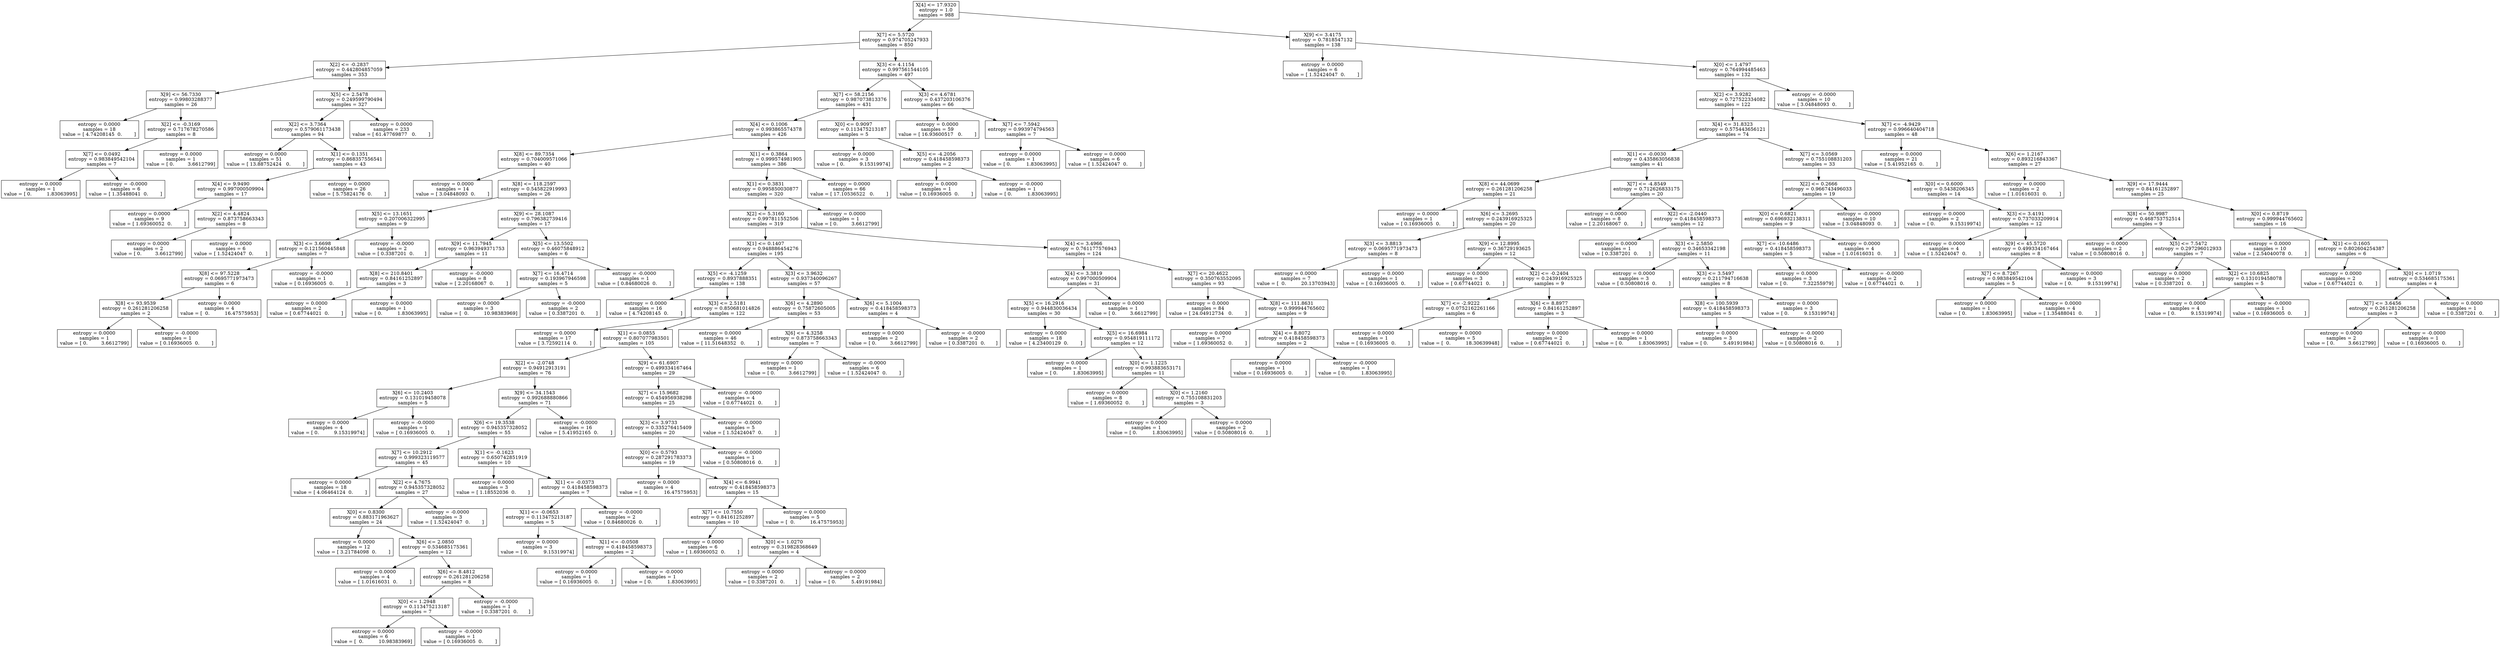 digraph Tree {
0 [label="X[4] <= 17.9320\nentropy = 1.0\nsamples = 988", shape="box"] ;
1 [label="X[7] <= 5.5720\nentropy = 0.974705247933\nsamples = 850", shape="box"] ;
0 -> 1 ;
2 [label="X[2] <= -0.2837\nentropy = 0.442804857059\nsamples = 353", shape="box"] ;
1 -> 2 ;
3 [label="X[9] <= 56.7330\nentropy = 0.99803288377\nsamples = 26", shape="box"] ;
2 -> 3 ;
4 [label="entropy = 0.0000\nsamples = 18\nvalue = [ 4.74208145  0.        ]", shape="box"] ;
3 -> 4 ;
5 [label="X[2] <= -0.3169\nentropy = 0.717678270586\nsamples = 8", shape="box"] ;
3 -> 5 ;
6 [label="X[7] <= 0.0492\nentropy = 0.983849542104\nsamples = 7", shape="box"] ;
5 -> 6 ;
7 [label="entropy = 0.0000\nsamples = 1\nvalue = [ 0.          1.83063995]", shape="box"] ;
6 -> 7 ;
8 [label="entropy = -0.0000\nsamples = 6\nvalue = [ 1.35488041  0.        ]", shape="box"] ;
6 -> 8 ;
9 [label="entropy = 0.0000\nsamples = 1\nvalue = [ 0.         3.6612799]", shape="box"] ;
5 -> 9 ;
10 [label="X[5] <= 2.5478\nentropy = 0.249599790494\nsamples = 327", shape="box"] ;
2 -> 10 ;
11 [label="X[2] <= 3.7364\nentropy = 0.579061173438\nsamples = 94", shape="box"] ;
10 -> 11 ;
12 [label="entropy = 0.0000\nsamples = 51\nvalue = [ 13.88752424   0.        ]", shape="box"] ;
11 -> 12 ;
13 [label="X[1] <= 0.1351\nentropy = 0.868357556541\nsamples = 43", shape="box"] ;
11 -> 13 ;
14 [label="X[4] <= 9.9490\nentropy = 0.997000509904\nsamples = 17", shape="box"] ;
13 -> 14 ;
15 [label="entropy = 0.0000\nsamples = 9\nvalue = [ 1.69360052  0.        ]", shape="box"] ;
14 -> 15 ;
16 [label="X[2] <= 4.4824\nentropy = 0.873758663343\nsamples = 8", shape="box"] ;
14 -> 16 ;
17 [label="entropy = 0.0000\nsamples = 2\nvalue = [ 0.         3.6612799]", shape="box"] ;
16 -> 17 ;
18 [label="entropy = 0.0000\nsamples = 6\nvalue = [ 1.52424047  0.        ]", shape="box"] ;
16 -> 18 ;
19 [label="entropy = 0.0000\nsamples = 26\nvalue = [ 5.75824176  0.        ]", shape="box"] ;
13 -> 19 ;
20 [label="entropy = 0.0000\nsamples = 233\nvalue = [ 61.47769877   0.        ]", shape="box"] ;
10 -> 20 ;
21 [label="X[3] <= 4.1154\nentropy = 0.997561544105\nsamples = 497", shape="box"] ;
1 -> 21 ;
22 [label="X[7] <= 58.2156\nentropy = 0.987073813376\nsamples = 431", shape="box"] ;
21 -> 22 ;
23 [label="X[4] <= 0.1006\nentropy = 0.993865574378\nsamples = 426", shape="box"] ;
22 -> 23 ;
24 [label="X[8] <= 89.7354\nentropy = 0.704009571066\nsamples = 40", shape="box"] ;
23 -> 24 ;
25 [label="entropy = 0.0000\nsamples = 14\nvalue = [ 3.04848093  0.        ]", shape="box"] ;
24 -> 25 ;
26 [label="X[8] <= 118.2597\nentropy = 0.545822919993\nsamples = 26", shape="box"] ;
24 -> 26 ;
27 [label="X[5] <= 13.1651\nentropy = 0.207006322995\nsamples = 9", shape="box"] ;
26 -> 27 ;
28 [label="X[3] <= 3.6698\nentropy = 0.121560445848\nsamples = 7", shape="box"] ;
27 -> 28 ;
29 [label="X[8] <= 97.5228\nentropy = 0.0695771973473\nsamples = 6", shape="box"] ;
28 -> 29 ;
30 [label="X[8] <= 93.9539\nentropy = 0.261281206258\nsamples = 2", shape="box"] ;
29 -> 30 ;
31 [label="entropy = 0.0000\nsamples = 1\nvalue = [ 0.         3.6612799]", shape="box"] ;
30 -> 31 ;
32 [label="entropy = -0.0000\nsamples = 1\nvalue = [ 0.16936005  0.        ]", shape="box"] ;
30 -> 32 ;
33 [label="entropy = 0.0000\nsamples = 4\nvalue = [  0.          16.47575953]", shape="box"] ;
29 -> 33 ;
34 [label="entropy = -0.0000\nsamples = 1\nvalue = [ 0.16936005  0.        ]", shape="box"] ;
28 -> 34 ;
35 [label="entropy = -0.0000\nsamples = 2\nvalue = [ 0.3387201  0.       ]", shape="box"] ;
27 -> 35 ;
36 [label="X[9] <= 28.1087\nentropy = 0.796382739416\nsamples = 17", shape="box"] ;
26 -> 36 ;
37 [label="X[9] <= 11.7945\nentropy = 0.963949371753\nsamples = 11", shape="box"] ;
36 -> 37 ;
38 [label="X[8] <= 210.8401\nentropy = 0.84161252897\nsamples = 3", shape="box"] ;
37 -> 38 ;
39 [label="entropy = 0.0000\nsamples = 2\nvalue = [ 0.67744021  0.        ]", shape="box"] ;
38 -> 39 ;
40 [label="entropy = 0.0000\nsamples = 1\nvalue = [ 0.          1.83063995]", shape="box"] ;
38 -> 40 ;
41 [label="entropy = -0.0000\nsamples = 8\nvalue = [ 2.20168067  0.        ]", shape="box"] ;
37 -> 41 ;
42 [label="X[5] <= 13.5502\nentropy = 0.46075848912\nsamples = 6", shape="box"] ;
36 -> 42 ;
43 [label="X[7] <= 16.4714\nentropy = 0.193967946598\nsamples = 5", shape="box"] ;
42 -> 43 ;
44 [label="entropy = 0.0000\nsamples = 3\nvalue = [  0.          10.98383969]", shape="box"] ;
43 -> 44 ;
45 [label="entropy = -0.0000\nsamples = 2\nvalue = [ 0.3387201  0.       ]", shape="box"] ;
43 -> 45 ;
46 [label="entropy = -0.0000\nsamples = 1\nvalue = [ 0.84680026  0.        ]", shape="box"] ;
42 -> 46 ;
47 [label="X[1] <= 0.3864\nentropy = 0.999574981905\nsamples = 386", shape="box"] ;
23 -> 47 ;
48 [label="X[1] <= 0.3831\nentropy = 0.995850030877\nsamples = 320", shape="box"] ;
47 -> 48 ;
49 [label="X[2] <= 5.3160\nentropy = 0.997811552506\nsamples = 319", shape="box"] ;
48 -> 49 ;
50 [label="X[1] <= 0.1407\nentropy = 0.948886454276\nsamples = 195", shape="box"] ;
49 -> 50 ;
51 [label="X[5] <= -4.1259\nentropy = 0.8937888351\nsamples = 138", shape="box"] ;
50 -> 51 ;
52 [label="entropy = 0.0000\nsamples = 16\nvalue = [ 4.74208145  0.        ]", shape="box"] ;
51 -> 52 ;
53 [label="X[3] <= 2.5181\nentropy = 0.850681014826\nsamples = 122", shape="box"] ;
51 -> 53 ;
54 [label="entropy = 0.0000\nsamples = 17\nvalue = [ 3.72592114  0.        ]", shape="box"] ;
53 -> 54 ;
55 [label="X[1] <= 0.0855\nentropy = 0.807077983501\nsamples = 105", shape="box"] ;
53 -> 55 ;
56 [label="X[2] <= -2.0748\nentropy = 0.94912913191\nsamples = 76", shape="box"] ;
55 -> 56 ;
57 [label="X[6] <= 10.2403\nentropy = 0.131019458078\nsamples = 5", shape="box"] ;
56 -> 57 ;
58 [label="entropy = 0.0000\nsamples = 4\nvalue = [ 0.          9.15319974]", shape="box"] ;
57 -> 58 ;
59 [label="entropy = -0.0000\nsamples = 1\nvalue = [ 0.16936005  0.        ]", shape="box"] ;
57 -> 59 ;
60 [label="X[9] <= 34.1543\nentropy = 0.992688880866\nsamples = 71", shape="box"] ;
56 -> 60 ;
61 [label="X[6] <= 19.3538\nentropy = 0.945357328052\nsamples = 55", shape="box"] ;
60 -> 61 ;
62 [label="X[7] <= 10.2912\nentropy = 0.999323119577\nsamples = 45", shape="box"] ;
61 -> 62 ;
63 [label="entropy = 0.0000\nsamples = 18\nvalue = [ 4.06464124  0.        ]", shape="box"] ;
62 -> 63 ;
64 [label="X[2] <= 4.7675\nentropy = 0.945357328052\nsamples = 27", shape="box"] ;
62 -> 64 ;
65 [label="X[0] <= 0.8300\nentropy = 0.883171963627\nsamples = 24", shape="box"] ;
64 -> 65 ;
66 [label="entropy = 0.0000\nsamples = 12\nvalue = [ 3.21784098  0.        ]", shape="box"] ;
65 -> 66 ;
67 [label="X[6] <= 2.0850\nentropy = 0.534685175361\nsamples = 12", shape="box"] ;
65 -> 67 ;
68 [label="entropy = 0.0000\nsamples = 4\nvalue = [ 1.01616031  0.        ]", shape="box"] ;
67 -> 68 ;
69 [label="X[6] <= 8.4812\nentropy = 0.261281206258\nsamples = 8", shape="box"] ;
67 -> 69 ;
70 [label="X[0] <= 1.2948\nentropy = 0.113475213187\nsamples = 7", shape="box"] ;
69 -> 70 ;
71 [label="entropy = 0.0000\nsamples = 6\nvalue = [  0.          10.98383969]", shape="box"] ;
70 -> 71 ;
72 [label="entropy = -0.0000\nsamples = 1\nvalue = [ 0.16936005  0.        ]", shape="box"] ;
70 -> 72 ;
73 [label="entropy = -0.0000\nsamples = 1\nvalue = [ 0.3387201  0.       ]", shape="box"] ;
69 -> 73 ;
74 [label="entropy = -0.0000\nsamples = 3\nvalue = [ 1.52424047  0.        ]", shape="box"] ;
64 -> 74 ;
75 [label="X[1] <= -0.1623\nentropy = 0.650742851919\nsamples = 10", shape="box"] ;
61 -> 75 ;
76 [label="entropy = 0.0000\nsamples = 3\nvalue = [ 1.18552036  0.        ]", shape="box"] ;
75 -> 76 ;
77 [label="X[1] <= -0.0373\nentropy = 0.418458598373\nsamples = 7", shape="box"] ;
75 -> 77 ;
78 [label="X[1] <= -0.0653\nentropy = 0.113475213187\nsamples = 5", shape="box"] ;
77 -> 78 ;
79 [label="entropy = 0.0000\nsamples = 3\nvalue = [ 0.          9.15319974]", shape="box"] ;
78 -> 79 ;
80 [label="X[1] <= -0.0508\nentropy = 0.418458598373\nsamples = 2", shape="box"] ;
78 -> 80 ;
81 [label="entropy = 0.0000\nsamples = 1\nvalue = [ 0.16936005  0.        ]", shape="box"] ;
80 -> 81 ;
82 [label="entropy = -0.0000\nsamples = 1\nvalue = [ 0.          1.83063995]", shape="box"] ;
80 -> 82 ;
83 [label="entropy = -0.0000\nsamples = 2\nvalue = [ 0.84680026  0.        ]", shape="box"] ;
77 -> 83 ;
84 [label="entropy = -0.0000\nsamples = 16\nvalue = [ 5.41952165  0.        ]", shape="box"] ;
60 -> 84 ;
85 [label="X[9] <= 61.6907\nentropy = 0.499334167464\nsamples = 29", shape="box"] ;
55 -> 85 ;
86 [label="X[7] <= 15.9682\nentropy = 0.454956938298\nsamples = 25", shape="box"] ;
85 -> 86 ;
87 [label="X[3] <= 3.9733\nentropy = 0.335276415409\nsamples = 20", shape="box"] ;
86 -> 87 ;
88 [label="X[0] <= 0.5793\nentropy = 0.287291783373\nsamples = 19", shape="box"] ;
87 -> 88 ;
89 [label="entropy = 0.0000\nsamples = 4\nvalue = [  0.          16.47575953]", shape="box"] ;
88 -> 89 ;
90 [label="X[4] <= 6.9941\nentropy = 0.418458598373\nsamples = 15", shape="box"] ;
88 -> 90 ;
91 [label="X[7] <= 10.7550\nentropy = 0.84161252897\nsamples = 10", shape="box"] ;
90 -> 91 ;
92 [label="entropy = 0.0000\nsamples = 6\nvalue = [ 1.69360052  0.        ]", shape="box"] ;
91 -> 92 ;
93 [label="X[0] <= 1.0270\nentropy = 0.319828368649\nsamples = 4", shape="box"] ;
91 -> 93 ;
94 [label="entropy = 0.0000\nsamples = 2\nvalue = [ 0.3387201  0.       ]", shape="box"] ;
93 -> 94 ;
95 [label="entropy = 0.0000\nsamples = 2\nvalue = [ 0.          5.49191984]", shape="box"] ;
93 -> 95 ;
96 [label="entropy = 0.0000\nsamples = 5\nvalue = [  0.          16.47575953]", shape="box"] ;
90 -> 96 ;
97 [label="entropy = -0.0000\nsamples = 1\nvalue = [ 0.50808016  0.        ]", shape="box"] ;
87 -> 97 ;
98 [label="entropy = -0.0000\nsamples = 5\nvalue = [ 1.52424047  0.        ]", shape="box"] ;
86 -> 98 ;
99 [label="entropy = -0.0000\nsamples = 4\nvalue = [ 0.67744021  0.        ]", shape="box"] ;
85 -> 99 ;
100 [label="X[3] <= 3.9632\nentropy = 0.937340096267\nsamples = 57", shape="box"] ;
50 -> 100 ;
101 [label="X[6] <= 4.2890\nentropy = 0.75872605005\nsamples = 53", shape="box"] ;
100 -> 101 ;
102 [label="entropy = 0.0000\nsamples = 46\nvalue = [ 11.51648352   0.        ]", shape="box"] ;
101 -> 102 ;
103 [label="X[6] <= 4.3258\nentropy = 0.873758663343\nsamples = 7", shape="box"] ;
101 -> 103 ;
104 [label="entropy = 0.0000\nsamples = 1\nvalue = [ 0.         3.6612799]", shape="box"] ;
103 -> 104 ;
105 [label="entropy = -0.0000\nsamples = 6\nvalue = [ 1.52424047  0.        ]", shape="box"] ;
103 -> 105 ;
106 [label="X[6] <= 5.1004\nentropy = 0.418458598373\nsamples = 4", shape="box"] ;
100 -> 106 ;
107 [label="entropy = 0.0000\nsamples = 2\nvalue = [ 0.         3.6612799]", shape="box"] ;
106 -> 107 ;
108 [label="entropy = -0.0000\nsamples = 2\nvalue = [ 0.3387201  0.       ]", shape="box"] ;
106 -> 108 ;
109 [label="X[4] <= 3.4966\nentropy = 0.761177576943\nsamples = 124", shape="box"] ;
49 -> 109 ;
110 [label="X[4] <= 3.3819\nentropy = 0.997000509904\nsamples = 31", shape="box"] ;
109 -> 110 ;
111 [label="X[5] <= 16.2916\nentropy = 0.944830036434\nsamples = 30", shape="box"] ;
110 -> 111 ;
112 [label="entropy = 0.0000\nsamples = 18\nvalue = [ 4.23400129  0.        ]", shape="box"] ;
111 -> 112 ;
113 [label="X[5] <= 16.6984\nentropy = 0.954819111172\nsamples = 12", shape="box"] ;
111 -> 113 ;
114 [label="entropy = 0.0000\nsamples = 1\nvalue = [ 0.          1.83063995]", shape="box"] ;
113 -> 114 ;
115 [label="X[0] <= 1.1225\nentropy = 0.993883653171\nsamples = 11", shape="box"] ;
113 -> 115 ;
116 [label="entropy = 0.0000\nsamples = 8\nvalue = [ 1.69360052  0.        ]", shape="box"] ;
115 -> 116 ;
117 [label="X[0] <= 1.2160\nentropy = 0.755108831203\nsamples = 3", shape="box"] ;
115 -> 117 ;
118 [label="entropy = 0.0000\nsamples = 1\nvalue = [ 0.          1.83063995]", shape="box"] ;
117 -> 118 ;
119 [label="entropy = 0.0000\nsamples = 2\nvalue = [ 0.50808016  0.        ]", shape="box"] ;
117 -> 119 ;
120 [label="entropy = 0.0000\nsamples = 1\nvalue = [ 0.         3.6612799]", shape="box"] ;
110 -> 120 ;
121 [label="X[7] <= 20.4622\nentropy = 0.350763552095\nsamples = 93", shape="box"] ;
109 -> 121 ;
122 [label="entropy = 0.0000\nsamples = 84\nvalue = [ 24.04912734   0.        ]", shape="box"] ;
121 -> 122 ;
123 [label="X[8] <= 111.8631\nentropy = 0.999944765602\nsamples = 9", shape="box"] ;
121 -> 123 ;
124 [label="entropy = 0.0000\nsamples = 7\nvalue = [ 1.69360052  0.        ]", shape="box"] ;
123 -> 124 ;
125 [label="X[4] <= 8.8072\nentropy = 0.418458598373\nsamples = 2", shape="box"] ;
123 -> 125 ;
126 [label="entropy = 0.0000\nsamples = 1\nvalue = [ 0.16936005  0.        ]", shape="box"] ;
125 -> 126 ;
127 [label="entropy = -0.0000\nsamples = 1\nvalue = [ 0.          1.83063995]", shape="box"] ;
125 -> 127 ;
128 [label="entropy = 0.0000\nsamples = 1\nvalue = [ 0.         3.6612799]", shape="box"] ;
48 -> 128 ;
129 [label="entropy = 0.0000\nsamples = 66\nvalue = [ 17.10536522   0.        ]", shape="box"] ;
47 -> 129 ;
130 [label="X[0] <= 0.9097\nentropy = 0.113475213187\nsamples = 5", shape="box"] ;
22 -> 130 ;
131 [label="entropy = 0.0000\nsamples = 3\nvalue = [ 0.          9.15319974]", shape="box"] ;
130 -> 131 ;
132 [label="X[5] <= -4.2056\nentropy = 0.418458598373\nsamples = 2", shape="box"] ;
130 -> 132 ;
133 [label="entropy = 0.0000\nsamples = 1\nvalue = [ 0.16936005  0.        ]", shape="box"] ;
132 -> 133 ;
134 [label="entropy = -0.0000\nsamples = 1\nvalue = [ 0.          1.83063995]", shape="box"] ;
132 -> 134 ;
135 [label="X[3] <= 4.6781\nentropy = 0.437203106376\nsamples = 66", shape="box"] ;
21 -> 135 ;
136 [label="entropy = 0.0000\nsamples = 59\nvalue = [ 16.93600517   0.        ]", shape="box"] ;
135 -> 136 ;
137 [label="X[7] <= 7.5942\nentropy = 0.993974794563\nsamples = 7", shape="box"] ;
135 -> 137 ;
138 [label="entropy = 0.0000\nsamples = 1\nvalue = [ 0.          1.83063995]", shape="box"] ;
137 -> 138 ;
139 [label="entropy = 0.0000\nsamples = 6\nvalue = [ 1.52424047  0.        ]", shape="box"] ;
137 -> 139 ;
140 [label="X[9] <= 3.4175\nentropy = 0.7818547132\nsamples = 138", shape="box"] ;
0 -> 140 ;
141 [label="entropy = 0.0000\nsamples = 6\nvalue = [ 1.52424047  0.        ]", shape="box"] ;
140 -> 141 ;
142 [label="X[0] <= 1.4797\nentropy = 0.764994485463\nsamples = 132", shape="box"] ;
140 -> 142 ;
143 [label="X[2] <= 3.9282\nentropy = 0.727522334082\nsamples = 122", shape="box"] ;
142 -> 143 ;
144 [label="X[4] <= 31.8323\nentropy = 0.575443656121\nsamples = 74", shape="box"] ;
143 -> 144 ;
145 [label="X[1] <= -0.0030\nentropy = 0.435863056838\nsamples = 41", shape="box"] ;
144 -> 145 ;
146 [label="X[8] <= 44.0699\nentropy = 0.261281206258\nsamples = 21", shape="box"] ;
145 -> 146 ;
147 [label="entropy = 0.0000\nsamples = 1\nvalue = [ 0.16936005  0.        ]", shape="box"] ;
146 -> 147 ;
148 [label="X[6] <= 3.2695\nentropy = 0.243916925325\nsamples = 20", shape="box"] ;
146 -> 148 ;
149 [label="X[3] <= 3.8813\nentropy = 0.0695771973473\nsamples = 8", shape="box"] ;
148 -> 149 ;
150 [label="entropy = 0.0000\nsamples = 7\nvalue = [  0.          20.13703943]", shape="box"] ;
149 -> 150 ;
151 [label="entropy = 0.0000\nsamples = 1\nvalue = [ 0.16936005  0.        ]", shape="box"] ;
149 -> 151 ;
152 [label="X[9] <= 12.8995\nentropy = 0.36729193625\nsamples = 12", shape="box"] ;
148 -> 152 ;
153 [label="entropy = 0.0000\nsamples = 3\nvalue = [ 0.67744021  0.        ]", shape="box"] ;
152 -> 153 ;
154 [label="X[2] <= -0.2404\nentropy = 0.243916925325\nsamples = 9", shape="box"] ;
152 -> 154 ;
155 [label="X[7] <= -2.9222\nentropy = 0.0752162261166\nsamples = 6", shape="box"] ;
154 -> 155 ;
156 [label="entropy = 0.0000\nsamples = 1\nvalue = [ 0.16936005  0.        ]", shape="box"] ;
155 -> 156 ;
157 [label="entropy = 0.0000\nsamples = 5\nvalue = [  0.          18.30639948]", shape="box"] ;
155 -> 157 ;
158 [label="X[6] <= 8.8977\nentropy = 0.84161252897\nsamples = 3", shape="box"] ;
154 -> 158 ;
159 [label="entropy = 0.0000\nsamples = 2\nvalue = [ 0.67744021  0.        ]", shape="box"] ;
158 -> 159 ;
160 [label="entropy = 0.0000\nsamples = 1\nvalue = [ 0.          1.83063995]", shape="box"] ;
158 -> 160 ;
161 [label="X[7] <= -4.8549\nentropy = 0.712626833175\nsamples = 20", shape="box"] ;
145 -> 161 ;
162 [label="entropy = 0.0000\nsamples = 8\nvalue = [ 2.20168067  0.        ]", shape="box"] ;
161 -> 162 ;
163 [label="X[2] <= -2.0440\nentropy = 0.418458598373\nsamples = 12", shape="box"] ;
161 -> 163 ;
164 [label="entropy = 0.0000\nsamples = 1\nvalue = [ 0.3387201  0.       ]", shape="box"] ;
163 -> 164 ;
165 [label="X[3] <= 2.5850\nentropy = 0.34653342198\nsamples = 11", shape="box"] ;
163 -> 165 ;
166 [label="entropy = 0.0000\nsamples = 3\nvalue = [ 0.50808016  0.        ]", shape="box"] ;
165 -> 166 ;
167 [label="X[3] <= 3.5497\nentropy = 0.211794716638\nsamples = 8", shape="box"] ;
165 -> 167 ;
168 [label="X[8] <= 100.5939\nentropy = 0.418458598373\nsamples = 5", shape="box"] ;
167 -> 168 ;
169 [label="entropy = 0.0000\nsamples = 3\nvalue = [ 0.          5.49191984]", shape="box"] ;
168 -> 169 ;
170 [label="entropy = -0.0000\nsamples = 2\nvalue = [ 0.50808016  0.        ]", shape="box"] ;
168 -> 170 ;
171 [label="entropy = 0.0000\nsamples = 3\nvalue = [ 0.          9.15319974]", shape="box"] ;
167 -> 171 ;
172 [label="X[7] <= 3.0569\nentropy = 0.755108831203\nsamples = 33", shape="box"] ;
144 -> 172 ;
173 [label="X[2] <= 0.2666\nentropy = 0.966743496033\nsamples = 19", shape="box"] ;
172 -> 173 ;
174 [label="X[0] <= 0.6821\nentropy = 0.696932138311\nsamples = 9", shape="box"] ;
173 -> 174 ;
175 [label="X[7] <= -10.6486\nentropy = 0.418458598373\nsamples = 5", shape="box"] ;
174 -> 175 ;
176 [label="entropy = 0.0000\nsamples = 3\nvalue = [ 0.          7.32255979]", shape="box"] ;
175 -> 176 ;
177 [label="entropy = -0.0000\nsamples = 2\nvalue = [ 0.67744021  0.        ]", shape="box"] ;
175 -> 177 ;
178 [label="entropy = 0.0000\nsamples = 4\nvalue = [ 1.01616031  0.        ]", shape="box"] ;
174 -> 178 ;
179 [label="entropy = -0.0000\nsamples = 10\nvalue = [ 3.04848093  0.        ]", shape="box"] ;
173 -> 179 ;
180 [label="X[0] <= 0.6000\nentropy = 0.5438206345\nsamples = 14", shape="box"] ;
172 -> 180 ;
181 [label="entropy = 0.0000\nsamples = 2\nvalue = [ 0.          9.15319974]", shape="box"] ;
180 -> 181 ;
182 [label="X[3] <= 3.4191\nentropy = 0.737033209914\nsamples = 12", shape="box"] ;
180 -> 182 ;
183 [label="entropy = 0.0000\nsamples = 4\nvalue = [ 1.52424047  0.        ]", shape="box"] ;
182 -> 183 ;
184 [label="X[9] <= 45.5720\nentropy = 0.499334167464\nsamples = 8", shape="box"] ;
182 -> 184 ;
185 [label="X[7] <= 8.7267\nentropy = 0.983849542104\nsamples = 5", shape="box"] ;
184 -> 185 ;
186 [label="entropy = 0.0000\nsamples = 1\nvalue = [ 0.          1.83063995]", shape="box"] ;
185 -> 186 ;
187 [label="entropy = 0.0000\nsamples = 4\nvalue = [ 1.35488041  0.        ]", shape="box"] ;
185 -> 187 ;
188 [label="entropy = 0.0000\nsamples = 3\nvalue = [ 0.          9.15319974]", shape="box"] ;
184 -> 188 ;
189 [label="X[7] <= -4.9429\nentropy = 0.996640404718\nsamples = 48", shape="box"] ;
143 -> 189 ;
190 [label="entropy = 0.0000\nsamples = 21\nvalue = [ 5.41952165  0.        ]", shape="box"] ;
189 -> 190 ;
191 [label="X[6] <= 1.2167\nentropy = 0.893216843367\nsamples = 27", shape="box"] ;
189 -> 191 ;
192 [label="entropy = 0.0000\nsamples = 2\nvalue = [ 1.01616031  0.        ]", shape="box"] ;
191 -> 192 ;
193 [label="X[9] <= 17.9444\nentropy = 0.84161252897\nsamples = 25", shape="box"] ;
191 -> 193 ;
194 [label="X[8] <= 50.9987\nentropy = 0.468753752514\nsamples = 9", shape="box"] ;
193 -> 194 ;
195 [label="entropy = 0.0000\nsamples = 2\nvalue = [ 0.50808016  0.        ]", shape="box"] ;
194 -> 195 ;
196 [label="X[5] <= 7.5472\nentropy = 0.297296012933\nsamples = 7", shape="box"] ;
194 -> 196 ;
197 [label="entropy = 0.0000\nsamples = 2\nvalue = [ 0.3387201  0.       ]", shape="box"] ;
196 -> 197 ;
198 [label="X[2] <= 10.6825\nentropy = 0.131019458078\nsamples = 5", shape="box"] ;
196 -> 198 ;
199 [label="entropy = 0.0000\nsamples = 4\nvalue = [ 0.          9.15319974]", shape="box"] ;
198 -> 199 ;
200 [label="entropy = -0.0000\nsamples = 1\nvalue = [ 0.16936005  0.        ]", shape="box"] ;
198 -> 200 ;
201 [label="X[0] <= 0.8719\nentropy = 0.999944765602\nsamples = 16", shape="box"] ;
193 -> 201 ;
202 [label="entropy = 0.0000\nsamples = 10\nvalue = [ 2.54040078  0.        ]", shape="box"] ;
201 -> 202 ;
203 [label="X[1] <= 0.1605\nentropy = 0.802604254387\nsamples = 6", shape="box"] ;
201 -> 203 ;
204 [label="entropy = 0.0000\nsamples = 2\nvalue = [ 0.67744021  0.        ]", shape="box"] ;
203 -> 204 ;
205 [label="X[0] <= 1.0719\nentropy = 0.534685175361\nsamples = 4", shape="box"] ;
203 -> 205 ;
206 [label="X[7] <= 3.6456\nentropy = 0.261281206258\nsamples = 3", shape="box"] ;
205 -> 206 ;
207 [label="entropy = 0.0000\nsamples = 2\nvalue = [ 0.         3.6612799]", shape="box"] ;
206 -> 207 ;
208 [label="entropy = -0.0000\nsamples = 1\nvalue = [ 0.16936005  0.        ]", shape="box"] ;
206 -> 208 ;
209 [label="entropy = 0.0000\nsamples = 1\nvalue = [ 0.3387201  0.       ]", shape="box"] ;
205 -> 209 ;
210 [label="entropy = -0.0000\nsamples = 10\nvalue = [ 3.04848093  0.        ]", shape="box"] ;
142 -> 210 ;
}